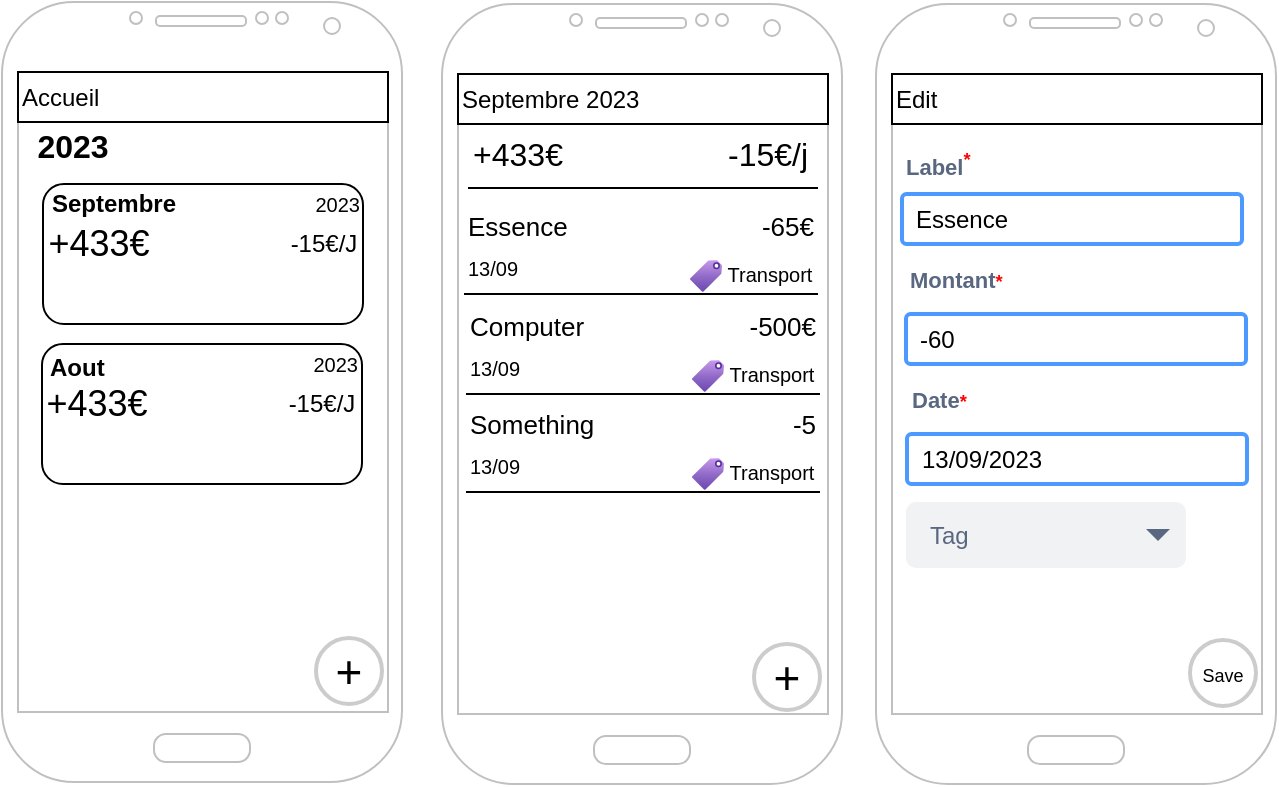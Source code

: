 <mxfile version="19.0.3" type="device"><diagram id="NtF-yFjsvk64Mv42T5yx" name="Page-1"><mxGraphModel dx="716" dy="442" grid="1" gridSize="10" guides="1" tooltips="1" connect="1" arrows="1" fold="1" page="1" pageScale="1" pageWidth="827" pageHeight="1169" math="0" shadow="0"><root><mxCell id="0"/><mxCell id="1" parent="0"/><mxCell id="hxoel0hP6HfZpMUOz4n_-4" value="" style="group" vertex="1" connectable="0" parent="1"><mxGeometry x="10" y="9" width="200" height="390" as="geometry"/></mxCell><mxCell id="hxoel0hP6HfZpMUOz4n_-1" value="" style="verticalLabelPosition=bottom;verticalAlign=top;html=1;shadow=0;dashed=0;strokeWidth=1;shape=mxgraph.android.phone2;strokeColor=#c0c0c0;" vertex="1" parent="hxoel0hP6HfZpMUOz4n_-4"><mxGeometry width="200" height="390" as="geometry"/></mxCell><mxCell id="hxoel0hP6HfZpMUOz4n_-2" value="Accueil" style="rounded=0;whiteSpace=wrap;html=1;align=left;" vertex="1" parent="hxoel0hP6HfZpMUOz4n_-4"><mxGeometry x="8" y="35" width="185" height="25" as="geometry"/></mxCell><mxCell id="hxoel0hP6HfZpMUOz4n_-12" value="" style="group" vertex="1" connectable="0" parent="hxoel0hP6HfZpMUOz4n_-4"><mxGeometry x="20.5" y="91" width="160" height="70" as="geometry"/></mxCell><mxCell id="hxoel0hP6HfZpMUOz4n_-6" value="" style="rounded=1;whiteSpace=wrap;html=1;" vertex="1" parent="hxoel0hP6HfZpMUOz4n_-12"><mxGeometry width="160" height="70" as="geometry"/></mxCell><mxCell id="hxoel0hP6HfZpMUOz4n_-7" value="&lt;b&gt;Septembre&lt;/b&gt;" style="text;html=1;strokeColor=none;fillColor=none;align=left;verticalAlign=middle;whiteSpace=wrap;rounded=0;" vertex="1" parent="hxoel0hP6HfZpMUOz4n_-12"><mxGeometry x="2.5" width="70" height="20" as="geometry"/></mxCell><mxCell id="hxoel0hP6HfZpMUOz4n_-8" value="&lt;font style=&quot;font-size: 10px;&quot;&gt;2023&lt;/font&gt;" style="text;html=1;strokeColor=none;fillColor=none;align=right;verticalAlign=middle;whiteSpace=wrap;rounded=0;" vertex="1" parent="hxoel0hP6HfZpMUOz4n_-12"><mxGeometry x="90" width="70" height="20" as="geometry"/></mxCell><mxCell id="hxoel0hP6HfZpMUOz4n_-9" value="&lt;font style=&quot;font-size: 18px;&quot;&gt;+433€&lt;/font&gt;" style="text;html=1;strokeColor=none;fillColor=none;align=center;verticalAlign=middle;whiteSpace=wrap;rounded=0;fontSize=10;" vertex="1" parent="hxoel0hP6HfZpMUOz4n_-12"><mxGeometry y="20" width="55" height="20" as="geometry"/></mxCell><mxCell id="hxoel0hP6HfZpMUOz4n_-11" value="&lt;font style=&quot;font-size: 12px;&quot;&gt;-15€/J&lt;/font&gt;" style="text;html=1;strokeColor=none;fillColor=none;align=center;verticalAlign=middle;whiteSpace=wrap;rounded=0;fontSize=10;" vertex="1" parent="hxoel0hP6HfZpMUOz4n_-12"><mxGeometry x="120" y="20" width="40" height="20" as="geometry"/></mxCell><mxCell id="hxoel0hP6HfZpMUOz4n_-15" value="&lt;font style=&quot;font-size: 16px;&quot;&gt;2023&lt;/font&gt;" style="text;strokeColor=none;fillColor=none;html=1;fontSize=24;fontStyle=1;verticalAlign=middle;align=center;" vertex="1" parent="hxoel0hP6HfZpMUOz4n_-4"><mxGeometry y="60" width="70" height="20" as="geometry"/></mxCell><mxCell id="hxoel0hP6HfZpMUOz4n_-17" value="" style="group" vertex="1" connectable="0" parent="hxoel0hP6HfZpMUOz4n_-4"><mxGeometry x="20" y="171" width="160" height="70" as="geometry"/></mxCell><mxCell id="hxoel0hP6HfZpMUOz4n_-18" value="" style="rounded=1;whiteSpace=wrap;html=1;" vertex="1" parent="hxoel0hP6HfZpMUOz4n_-17"><mxGeometry width="160" height="70" as="geometry"/></mxCell><mxCell id="hxoel0hP6HfZpMUOz4n_-19" value="&lt;b&gt;Aout&lt;/b&gt;" style="text;html=1;strokeColor=none;fillColor=none;align=left;verticalAlign=middle;whiteSpace=wrap;rounded=0;" vertex="1" parent="hxoel0hP6HfZpMUOz4n_-17"><mxGeometry x="2" y="2" width="70" height="20" as="geometry"/></mxCell><mxCell id="hxoel0hP6HfZpMUOz4n_-20" value="&lt;font style=&quot;font-size: 10px;&quot;&gt;2023&lt;/font&gt;" style="text;html=1;strokeColor=none;fillColor=none;align=right;verticalAlign=middle;whiteSpace=wrap;rounded=0;" vertex="1" parent="hxoel0hP6HfZpMUOz4n_-17"><mxGeometry x="90" width="70" height="20" as="geometry"/></mxCell><mxCell id="hxoel0hP6HfZpMUOz4n_-21" value="&lt;font style=&quot;font-size: 18px;&quot;&gt;+433€&lt;/font&gt;" style="text;html=1;strokeColor=none;fillColor=none;align=center;verticalAlign=middle;whiteSpace=wrap;rounded=0;fontSize=10;" vertex="1" parent="hxoel0hP6HfZpMUOz4n_-17"><mxGeometry y="20" width="55" height="20" as="geometry"/></mxCell><mxCell id="hxoel0hP6HfZpMUOz4n_-22" value="&lt;font style=&quot;font-size: 12px;&quot;&gt;-15€/J&lt;/font&gt;" style="text;html=1;strokeColor=none;fillColor=none;align=center;verticalAlign=middle;whiteSpace=wrap;rounded=0;fontSize=10;" vertex="1" parent="hxoel0hP6HfZpMUOz4n_-17"><mxGeometry x="120" y="20" width="40" height="20" as="geometry"/></mxCell><mxCell id="hxoel0hP6HfZpMUOz4n_-58" value="&lt;font style=&quot;font-size: 23px;&quot;&gt;+&lt;/font&gt;" style="ellipse;whiteSpace=wrap;html=1;aspect=fixed;fontSize=10;strokeColor=#CCCCCC;strokeWidth=2;" vertex="1" parent="hxoel0hP6HfZpMUOz4n_-4"><mxGeometry x="157" y="318" width="33" height="33" as="geometry"/></mxCell><mxCell id="hxoel0hP6HfZpMUOz4n_-23" value="" style="group" vertex="1" connectable="0" parent="1"><mxGeometry x="230" y="10" width="226" height="390" as="geometry"/></mxCell><mxCell id="hxoel0hP6HfZpMUOz4n_-24" value="" style="verticalLabelPosition=bottom;verticalAlign=top;html=1;shadow=0;dashed=0;strokeWidth=1;shape=mxgraph.android.phone2;strokeColor=#c0c0c0;" vertex="1" parent="hxoel0hP6HfZpMUOz4n_-23"><mxGeometry width="200" height="390" as="geometry"/></mxCell><mxCell id="hxoel0hP6HfZpMUOz4n_-25" value="Septembre 2023" style="rounded=0;whiteSpace=wrap;html=1;align=left;" vertex="1" parent="hxoel0hP6HfZpMUOz4n_-23"><mxGeometry x="8" y="35" width="185" height="25" as="geometry"/></mxCell><mxCell id="hxoel0hP6HfZpMUOz4n_-39" value="+433€" style="text;html=1;strokeColor=none;fillColor=none;align=center;verticalAlign=middle;whiteSpace=wrap;rounded=0;fontSize=16;" vertex="1" parent="hxoel0hP6HfZpMUOz4n_-23"><mxGeometry x="8" y="60" width="60" height="30" as="geometry"/></mxCell><mxCell id="hxoel0hP6HfZpMUOz4n_-40" value="-15€/j" style="text;html=1;strokeColor=none;fillColor=none;align=center;verticalAlign=middle;whiteSpace=wrap;rounded=0;fontSize=16;" vertex="1" parent="hxoel0hP6HfZpMUOz4n_-23"><mxGeometry x="133" y="60" width="60" height="30" as="geometry"/></mxCell><mxCell id="hxoel0hP6HfZpMUOz4n_-65" value="" style="line;strokeWidth=1;rotatable=0;dashed=0;labelPosition=right;align=left;verticalAlign=middle;spacingTop=0;spacingLeft=6;points=[];portConstraint=eastwest;fontSize=10;" vertex="1" parent="hxoel0hP6HfZpMUOz4n_-23"><mxGeometry x="13" y="87" width="175" height="10" as="geometry"/></mxCell><mxCell id="hxoel0hP6HfZpMUOz4n_-52" value="" style="group" vertex="1" connectable="0" parent="hxoel0hP6HfZpMUOz4n_-23"><mxGeometry x="11" y="100" width="177" height="50" as="geometry"/></mxCell><mxCell id="hxoel0hP6HfZpMUOz4n_-53" value="&lt;font style=&quot;font-size: 13px;&quot;&gt;Essence&lt;/font&gt;" style="text;html=1;strokeColor=none;fillColor=none;align=left;verticalAlign=middle;whiteSpace=wrap;rounded=0;fontSize=16;" vertex="1" parent="hxoel0hP6HfZpMUOz4n_-52"><mxGeometry width="82" height="20" as="geometry"/></mxCell><mxCell id="hxoel0hP6HfZpMUOz4n_-54" value="&lt;font style=&quot;font-size: 13px;&quot;&gt;-65€&lt;/font&gt;" style="text;html=1;strokeColor=none;fillColor=none;align=right;verticalAlign=middle;whiteSpace=wrap;rounded=0;fontSize=16;" vertex="1" parent="hxoel0hP6HfZpMUOz4n_-52"><mxGeometry x="95" width="82" height="20" as="geometry"/></mxCell><mxCell id="hxoel0hP6HfZpMUOz4n_-55" value="&lt;font style=&quot;font-size: 10px;&quot;&gt;13/09&lt;/font&gt;" style="text;html=1;strokeColor=none;fillColor=none;align=left;verticalAlign=middle;whiteSpace=wrap;rounded=0;fontSize=16;" vertex="1" parent="hxoel0hP6HfZpMUOz4n_-52"><mxGeometry y="20" width="82" height="20" as="geometry"/></mxCell><mxCell id="hxoel0hP6HfZpMUOz4n_-56" value="" style="line;strokeWidth=1;rotatable=0;dashed=0;labelPosition=right;align=left;verticalAlign=middle;spacingTop=0;spacingLeft=6;points=[];portConstraint=eastwest;fontSize=10;" vertex="1" parent="hxoel0hP6HfZpMUOz4n_-52"><mxGeometry y="40" width="177" height="10" as="geometry"/></mxCell><mxCell id="hxoel0hP6HfZpMUOz4n_-64" value="Transport" style="text;html=1;strokeColor=none;fillColor=none;align=center;verticalAlign=middle;whiteSpace=wrap;rounded=0;fontSize=10;" vertex="1" parent="hxoel0hP6HfZpMUOz4n_-52"><mxGeometry x="129" y="25" width="48" height="19" as="geometry"/></mxCell><mxCell id="hxoel0hP6HfZpMUOz4n_-67" value="" style="aspect=fixed;html=1;points=[];align=center;image;fontSize=12;image=img/lib/azure2/general/Tag.svg;strokeColor=#CCCCCC;strokeWidth=2;" vertex="1" parent="hxoel0hP6HfZpMUOz4n_-52"><mxGeometry x="113" y="28" width="16" height="16" as="geometry"/></mxCell><mxCell id="hxoel0hP6HfZpMUOz4n_-68" value="" style="group" vertex="1" connectable="0" parent="hxoel0hP6HfZpMUOz4n_-23"><mxGeometry x="12" y="150" width="177" height="50" as="geometry"/></mxCell><mxCell id="hxoel0hP6HfZpMUOz4n_-69" value="&lt;span style=&quot;font-size: 13px;&quot;&gt;Computer&lt;/span&gt;" style="text;html=1;strokeColor=none;fillColor=none;align=left;verticalAlign=middle;whiteSpace=wrap;rounded=0;fontSize=16;" vertex="1" parent="hxoel0hP6HfZpMUOz4n_-68"><mxGeometry width="82" height="20" as="geometry"/></mxCell><mxCell id="hxoel0hP6HfZpMUOz4n_-70" value="&lt;font style=&quot;font-size: 13px;&quot;&gt;-500€&lt;/font&gt;" style="text;html=1;strokeColor=none;fillColor=none;align=right;verticalAlign=middle;whiteSpace=wrap;rounded=0;fontSize=16;" vertex="1" parent="hxoel0hP6HfZpMUOz4n_-68"><mxGeometry x="95" width="82" height="20" as="geometry"/></mxCell><mxCell id="hxoel0hP6HfZpMUOz4n_-71" value="&lt;font style=&quot;font-size: 10px;&quot;&gt;13/09&lt;/font&gt;" style="text;html=1;strokeColor=none;fillColor=none;align=left;verticalAlign=middle;whiteSpace=wrap;rounded=0;fontSize=16;" vertex="1" parent="hxoel0hP6HfZpMUOz4n_-68"><mxGeometry y="20" width="82" height="20" as="geometry"/></mxCell><mxCell id="hxoel0hP6HfZpMUOz4n_-72" value="" style="line;strokeWidth=1;rotatable=0;dashed=0;labelPosition=right;align=left;verticalAlign=middle;spacingTop=0;spacingLeft=6;points=[];portConstraint=eastwest;fontSize=10;" vertex="1" parent="hxoel0hP6HfZpMUOz4n_-68"><mxGeometry y="40" width="177" height="10" as="geometry"/></mxCell><mxCell id="hxoel0hP6HfZpMUOz4n_-73" value="Transport" style="text;html=1;strokeColor=none;fillColor=none;align=center;verticalAlign=middle;whiteSpace=wrap;rounded=0;fontSize=10;" vertex="1" parent="hxoel0hP6HfZpMUOz4n_-68"><mxGeometry x="129" y="25" width="48" height="19" as="geometry"/></mxCell><mxCell id="hxoel0hP6HfZpMUOz4n_-74" value="" style="aspect=fixed;html=1;points=[];align=center;image;fontSize=12;image=img/lib/azure2/general/Tag.svg;strokeColor=#CCCCCC;strokeWidth=2;" vertex="1" parent="hxoel0hP6HfZpMUOz4n_-68"><mxGeometry x="113" y="28" width="16" height="16" as="geometry"/></mxCell><mxCell id="hxoel0hP6HfZpMUOz4n_-121" value="&lt;font style=&quot;font-size: 23px;&quot;&gt;+&lt;/font&gt;" style="ellipse;whiteSpace=wrap;html=1;aspect=fixed;fontSize=10;strokeColor=#CCCCCC;strokeWidth=2;" vertex="1" parent="hxoel0hP6HfZpMUOz4n_-23"><mxGeometry x="156" y="320" width="33" height="33" as="geometry"/></mxCell><mxCell id="hxoel0hP6HfZpMUOz4n_-75" value="" style="group" vertex="1" connectable="0" parent="1"><mxGeometry x="242" y="209" width="177" height="50" as="geometry"/></mxCell><mxCell id="hxoel0hP6HfZpMUOz4n_-76" value="&lt;font style=&quot;font-size: 13px;&quot;&gt;Something&lt;/font&gt;" style="text;html=1;strokeColor=none;fillColor=none;align=left;verticalAlign=middle;whiteSpace=wrap;rounded=0;fontSize=16;" vertex="1" parent="hxoel0hP6HfZpMUOz4n_-75"><mxGeometry width="82" height="20" as="geometry"/></mxCell><mxCell id="hxoel0hP6HfZpMUOz4n_-77" value="&lt;font style=&quot;font-size: 13px;&quot;&gt;-5&lt;/font&gt;" style="text;html=1;strokeColor=none;fillColor=none;align=right;verticalAlign=middle;whiteSpace=wrap;rounded=0;fontSize=16;" vertex="1" parent="hxoel0hP6HfZpMUOz4n_-75"><mxGeometry x="95" width="82" height="20" as="geometry"/></mxCell><mxCell id="hxoel0hP6HfZpMUOz4n_-78" value="&lt;font style=&quot;font-size: 10px;&quot;&gt;13/09&lt;/font&gt;" style="text;html=1;strokeColor=none;fillColor=none;align=left;verticalAlign=middle;whiteSpace=wrap;rounded=0;fontSize=16;" vertex="1" parent="hxoel0hP6HfZpMUOz4n_-75"><mxGeometry y="20" width="82" height="20" as="geometry"/></mxCell><mxCell id="hxoel0hP6HfZpMUOz4n_-79" value="" style="line;strokeWidth=1;rotatable=0;dashed=0;labelPosition=right;align=left;verticalAlign=middle;spacingTop=0;spacingLeft=6;points=[];portConstraint=eastwest;fontSize=10;" vertex="1" parent="hxoel0hP6HfZpMUOz4n_-75"><mxGeometry y="40" width="177" height="10" as="geometry"/></mxCell><mxCell id="hxoel0hP6HfZpMUOz4n_-80" value="Transport" style="text;html=1;strokeColor=none;fillColor=none;align=center;verticalAlign=middle;whiteSpace=wrap;rounded=0;fontSize=10;" vertex="1" parent="hxoel0hP6HfZpMUOz4n_-75"><mxGeometry x="129" y="25" width="48" height="19" as="geometry"/></mxCell><mxCell id="hxoel0hP6HfZpMUOz4n_-81" value="" style="aspect=fixed;html=1;points=[];align=center;image;fontSize=12;image=img/lib/azure2/general/Tag.svg;strokeColor=#CCCCCC;strokeWidth=2;" vertex="1" parent="hxoel0hP6HfZpMUOz4n_-75"><mxGeometry x="113" y="28" width="16" height="16" as="geometry"/></mxCell><mxCell id="hxoel0hP6HfZpMUOz4n_-82" value="" style="group" vertex="1" connectable="0" parent="1"><mxGeometry x="447" y="10" width="200" height="390" as="geometry"/></mxCell><mxCell id="hxoel0hP6HfZpMUOz4n_-83" value="" style="verticalLabelPosition=bottom;verticalAlign=top;html=1;shadow=0;dashed=0;strokeWidth=1;shape=mxgraph.android.phone2;strokeColor=#c0c0c0;" vertex="1" parent="hxoel0hP6HfZpMUOz4n_-82"><mxGeometry width="200" height="390" as="geometry"/></mxCell><mxCell id="hxoel0hP6HfZpMUOz4n_-84" value="Edit" style="rounded=0;whiteSpace=wrap;html=1;align=left;" vertex="1" parent="hxoel0hP6HfZpMUOz4n_-82"><mxGeometry x="8" y="35" width="185" height="25" as="geometry"/></mxCell><mxCell id="hxoel0hP6HfZpMUOz4n_-98" value="&lt;font style=&quot;font-size: 9px;&quot;&gt;Save&lt;/font&gt;" style="ellipse;whiteSpace=wrap;html=1;aspect=fixed;fontSize=10;strokeColor=#CCCCCC;strokeWidth=2;" vertex="1" parent="hxoel0hP6HfZpMUOz4n_-82"><mxGeometry x="157" y="318" width="33" height="33" as="geometry"/></mxCell><mxCell id="hxoel0hP6HfZpMUOz4n_-112" value="" style="group" vertex="1" connectable="0" parent="hxoel0hP6HfZpMUOz4n_-82"><mxGeometry x="15" y="130" width="170" height="50" as="geometry"/></mxCell><mxCell id="hxoel0hP6HfZpMUOz4n_-113" value="&lt;sup&gt;&lt;span style=&quot;font-size: 11px;&quot;&gt;Montant&lt;/span&gt;&lt;font color=&quot;#ff0000&quot;&gt;*&lt;/font&gt;&lt;/sup&gt;" style="fillColor=none;strokeColor=none;html=1;fontSize=11;fontStyle=0;align=left;fontColor=#596780;fontStyle=1;fontSize=11" vertex="1" parent="hxoel0hP6HfZpMUOz4n_-112"><mxGeometry width="170" height="20" as="geometry"/></mxCell><mxCell id="hxoel0hP6HfZpMUOz4n_-114" value="-60" style="rounded=1;arcSize=9;align=left;spacingLeft=5;strokeColor=#4C9AFF;html=1;strokeWidth=2;fontSize=12" vertex="1" parent="hxoel0hP6HfZpMUOz4n_-112"><mxGeometry y="25" width="170" height="25" as="geometry"/></mxCell><mxCell id="hxoel0hP6HfZpMUOz4n_-115" value="" style="group" vertex="1" connectable="0" parent="hxoel0hP6HfZpMUOz4n_-82"><mxGeometry x="15.5" y="190" width="170" height="50" as="geometry"/></mxCell><mxCell id="hxoel0hP6HfZpMUOz4n_-116" value="&lt;sup&gt;&lt;span style=&quot;font-size: 11px;&quot;&gt;Date&lt;/span&gt;&lt;font color=&quot;#ff0000&quot;&gt;*&lt;/font&gt;&lt;/sup&gt;" style="fillColor=none;strokeColor=none;html=1;fontSize=11;fontStyle=0;align=left;fontColor=#596780;fontStyle=1;fontSize=11" vertex="1" parent="hxoel0hP6HfZpMUOz4n_-115"><mxGeometry width="170" height="20" as="geometry"/></mxCell><mxCell id="hxoel0hP6HfZpMUOz4n_-117" value="13/09/2023" style="rounded=1;arcSize=9;align=left;spacingLeft=5;strokeColor=#4C9AFF;html=1;strokeWidth=2;fontSize=12" vertex="1" parent="hxoel0hP6HfZpMUOz4n_-115"><mxGeometry y="25" width="170" height="25" as="geometry"/></mxCell><mxCell id="hxoel0hP6HfZpMUOz4n_-119" value="Tag" style="rounded=1;fillColor=#F1F2F4;strokeColor=none;html=1;fontColor=#596780;align=left;fontSize=12;spacingLeft=10;sketch=0;" vertex="1" parent="hxoel0hP6HfZpMUOz4n_-82"><mxGeometry x="15" y="249" width="140" height="33" as="geometry"/></mxCell><mxCell id="hxoel0hP6HfZpMUOz4n_-120" value="" style="shape=triangle;direction=south;fillColor=#596780;strokeColor=none;html=1;sketch=0;fontSize=9;" vertex="1" parent="hxoel0hP6HfZpMUOz4n_-119"><mxGeometry x="1" y="0.5" width="12" height="6" relative="1" as="geometry"><mxPoint x="-20" y="-3" as="offset"/></mxGeometry></mxCell><mxCell id="hxoel0hP6HfZpMUOz4n_-111" value="" style="group" vertex="1" connectable="0" parent="1"><mxGeometry x="460" y="80" width="170" height="50" as="geometry"/></mxCell><mxCell id="hxoel0hP6HfZpMUOz4n_-109" value="Label&lt;sup&gt;&lt;font color=&quot;#ff0000&quot;&gt;*&lt;/font&gt;&lt;/sup&gt;" style="fillColor=none;strokeColor=none;html=1;fontSize=11;fontStyle=0;align=left;fontColor=#596780;fontStyle=1;fontSize=11" vertex="1" parent="hxoel0hP6HfZpMUOz4n_-111"><mxGeometry width="170" height="20" as="geometry"/></mxCell><mxCell id="hxoel0hP6HfZpMUOz4n_-110" value="Essence" style="rounded=1;arcSize=9;align=left;spacingLeft=5;strokeColor=#4C9AFF;html=1;strokeWidth=2;fontSize=12" vertex="1" parent="hxoel0hP6HfZpMUOz4n_-111"><mxGeometry y="25" width="170" height="25" as="geometry"/></mxCell></root></mxGraphModel></diagram></mxfile>